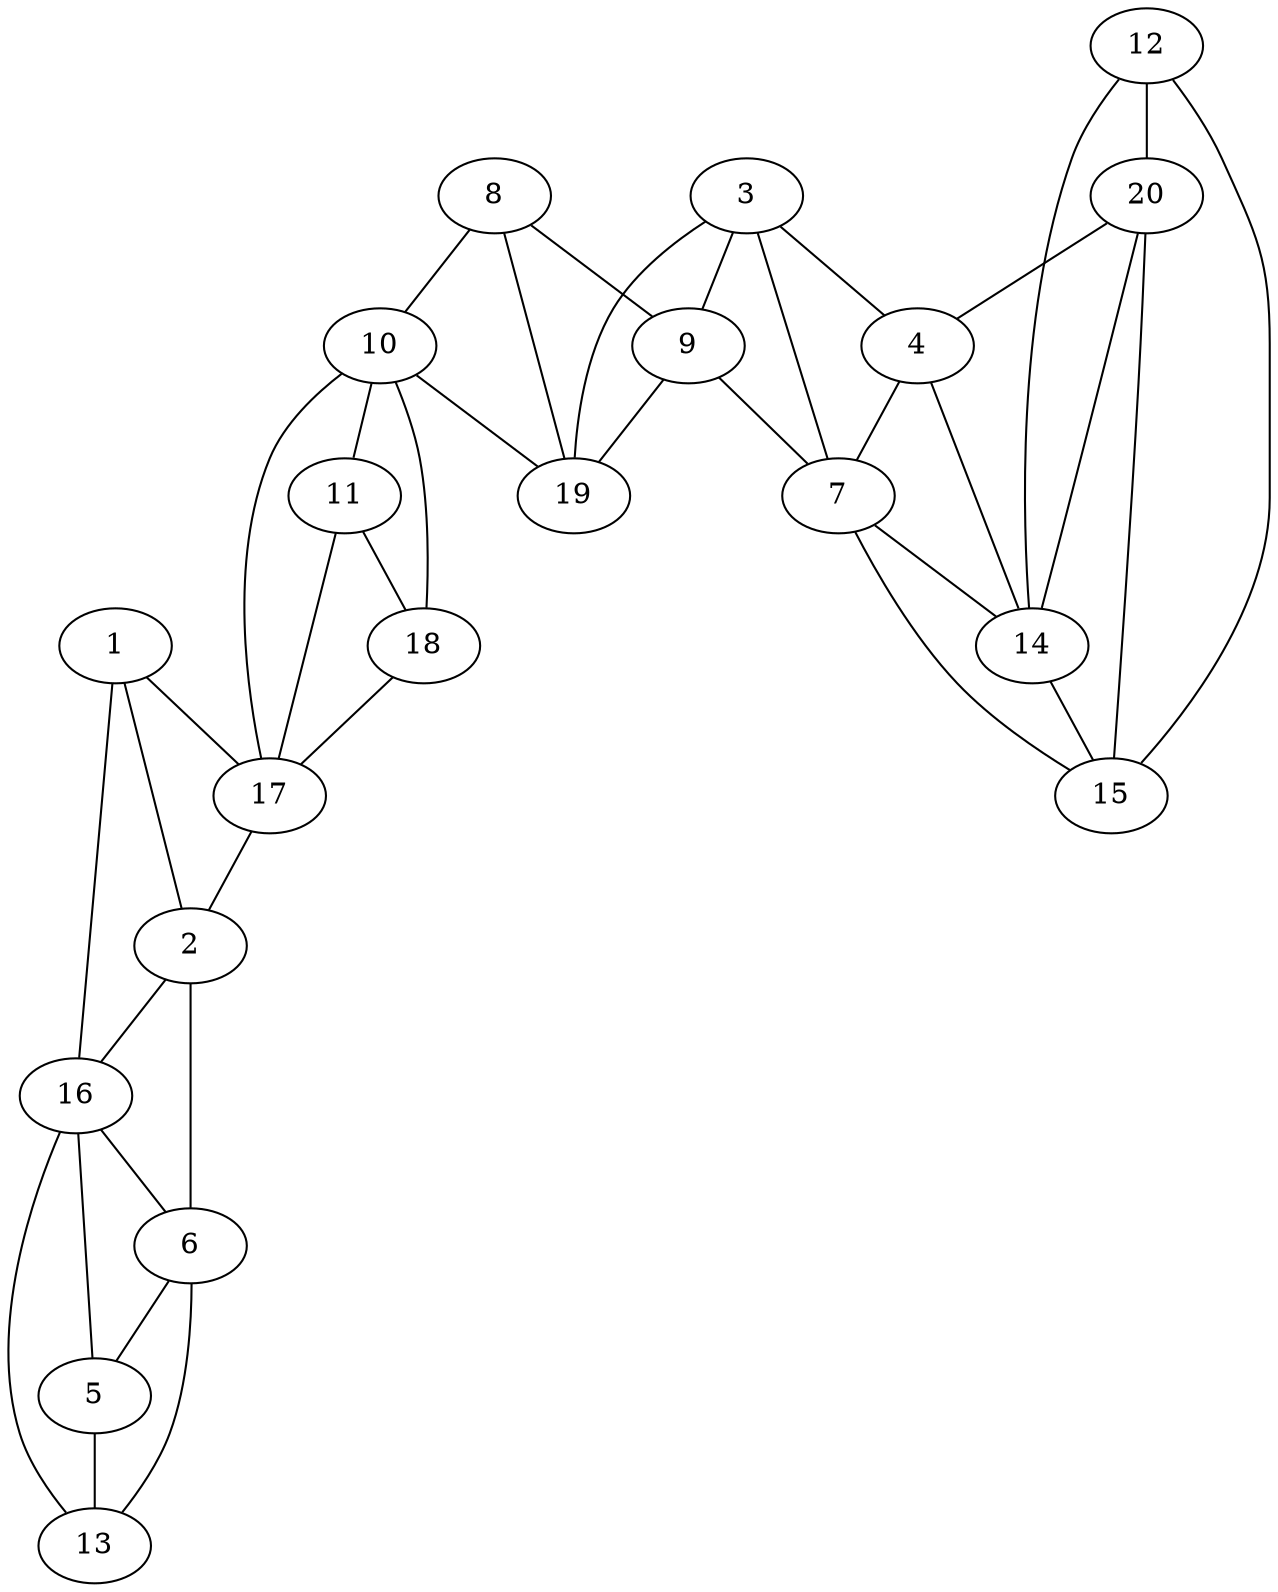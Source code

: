 graph pdb1lop {
	1	 [aaLength=5,
		sequence=FDDKA,
		type=0];
	2	 [aaLength=13,
		sequence=PETVKNFLDYCRE,
		type=0];
	1 -- 2	 [distance0="13.20005",
		frequency=1,
		type0=1];
	16	 [aaLength=4,
		sequence=TNHG,
		type=2];
	1 -- 16	 [distance0="32.49914",
		frequency=1,
		type0=3];
	17	 [aaLength=4,
		sequence=GFYN,
		type=2];
	1 -- 17	 [distance0="27.11011",
		frequency=1,
		type0=2];
	2 -- 16	 [distance0="24.69158",
		frequency=1,
		type0=3];
	3	 [aaLength=4,
		sequence=NDFL,
		type=0];
	4	 [aaLength=9,
		sequence=GMDEVDKIK,
		type=0];
	3 -- 4	 [distance0="30.45932",
		frequency=1,
		type0=2];
	9	 [aaLength=6,
		sequence=QFFINV,
		type=1];
	3 -- 9	 [distance0="40.10301",
		frequency=1,
		type0=3];
	7	 [aaLength=8,
		sequence=CVFAEVVD,
		type=1];
	3 -- 7	 [distance0="12.0",
		frequency=1,
		type0=4];
	19	 [aaLength=4,
		sequence=TRGT,
		type=2];
	3 -- 19	 [distance0="27.81986",
		frequency=1,
		type0=1];
	4 -- 7	 [distance0="22.1169",
		frequency=1,
		type0=1];
	14	 [aaLength=2,
		sequence=GR,
		type=1];
	4 -- 14	 [distance0="24.37534",
		distance1="4.0",
		frequency=2,
		type0=2,
		type1=4];
	5	 [aaLength=5,
		sequence=MVTFH,
		type=1];
	13	 [aaLength=5,
		sequence=MVTFH,
		type=1];
	5 -- 13	 [distance0="0.0",
		frequency=1,
		type0=1];
	6	 [aaLength=6,
		sequence=DIVIKT,
		type=1];
	6 -- 5	 [distance0="9.0",
		frequency=1,
		type0=1];
	6 -- 2	 [distance0="5.0",
		frequency=1,
		type0=4];
	6 -- 13	 [distance0="9.0",
		frequency=1,
		type0=2];
	7 -- 14	 [distance0="21.0",
		frequency=1,
		type0=1];
	8	 [aaLength=6,
		sequence=GTLAMA,
		type=1];
	8 -- 9	 [distance0="16.0",
		distance1="10.0",
		frequency=2,
		type0=1,
		type1=4];
	10	 [aaLength=4,
		sequence=MIQG,
		type=1];
	8 -- 10	 [distance0="32.0",
		frequency=1,
		type0=3];
	8 -- 19	 [distance0="30.32379",
		frequency=1,
		type0=2];
	9 -- 7	 [distance0="24.0",
		frequency=1,
		type0=2];
	9 -- 19	 [distance0="35.20699",
		frequency=1,
		type0=3];
	11	 [aaLength=7,
		sequence=NTIFHRV,
		type=1];
	10 -- 11	 [distance0="11.0",
		frequency=1,
		type0=1];
	10 -- 17	 [distance0="27.39875",
		frequency=1,
		type0=3];
	18	 [aaLength=4,
		sequence=INGF,
		type=2];
	10 -- 18	 [distance0="26.7543",
		frequency=1,
		type0=2];
	10 -- 19	 [distance0="26.0",
		frequency=1,
		type0=4];
	11 -- 17	 [distance0="23.27427",
		frequency=1,
		type0=2];
	11 -- 18	 [distance0="27.36407",
		distance1="0.0",
		frequency=2,
		type0=3,
		type1=5];
	12	 [aaLength=9,
		sequence=VIIESVTVS,
		type=1];
	12 -- 14	 [distance0="13.0",
		frequency=1,
		type0=2];
	15	 [aaLength=2,
		sequence=QD,
		type=1];
	12 -- 15	 [distance0="7.0",
		frequency=1,
		type0=1];
	20	 [aaLength=4,
		sequence=SGMH,
		type=2];
	12 -- 20	 [distance0="32.44272",
		frequency=1,
		type0=3];
	13 -- 16	 [distance0="12.87631",
		frequency=1,
		type0=3];
	14 -- 15	 [distance0="6.0",
		frequency=1,
		type0=1];
	15 -- 7	 [distance0="27.0",
		frequency=1,
		type0=3];
	16 -- 5	 [distance0="12.87631",
		frequency=1,
		type0=2];
	16 -- 6	 [distance0="12.52196",
		distance1="0.0",
		frequency=2,
		type0=1,
		type1=5];
	17 -- 2	 [distance0="15.46958",
		frequency=1,
		type0=1];
	18 -- 17	 [distance0="15.99104",
		frequency=1,
		type0=1];
	20 -- 4	 [distance0="25.07496",
		frequency=1,
		type0=1];
	20 -- 14	 [distance0="30.58644",
		frequency=1,
		type0=2];
	20 -- 15	 [distance0="30.78198",
		distance1="0.0",
		frequency=2,
		type0=3,
		type1=5];
}
